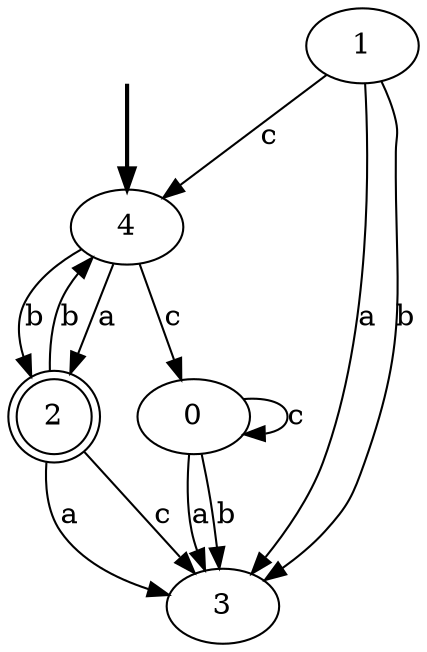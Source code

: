 digraph {
	fake [style=invisible]
	0
	1
	2 [shape=doublecircle]
	3
	4 [root=true]
	fake -> 4 [style=bold]
	0 -> 3 [label=a]
	0 -> 0 [label=c]
	0 -> 3 [label=b]
	1 -> 3 [label=a]
	1 -> 4 [label=c]
	1 -> 3 [label=b]
	2 -> 3 [label=a]
	2 -> 3 [label=c]
	2 -> 4 [label=b]
	4 -> 2 [label=a]
	4 -> 0 [label=c]
	4 -> 2 [label=b]
}
